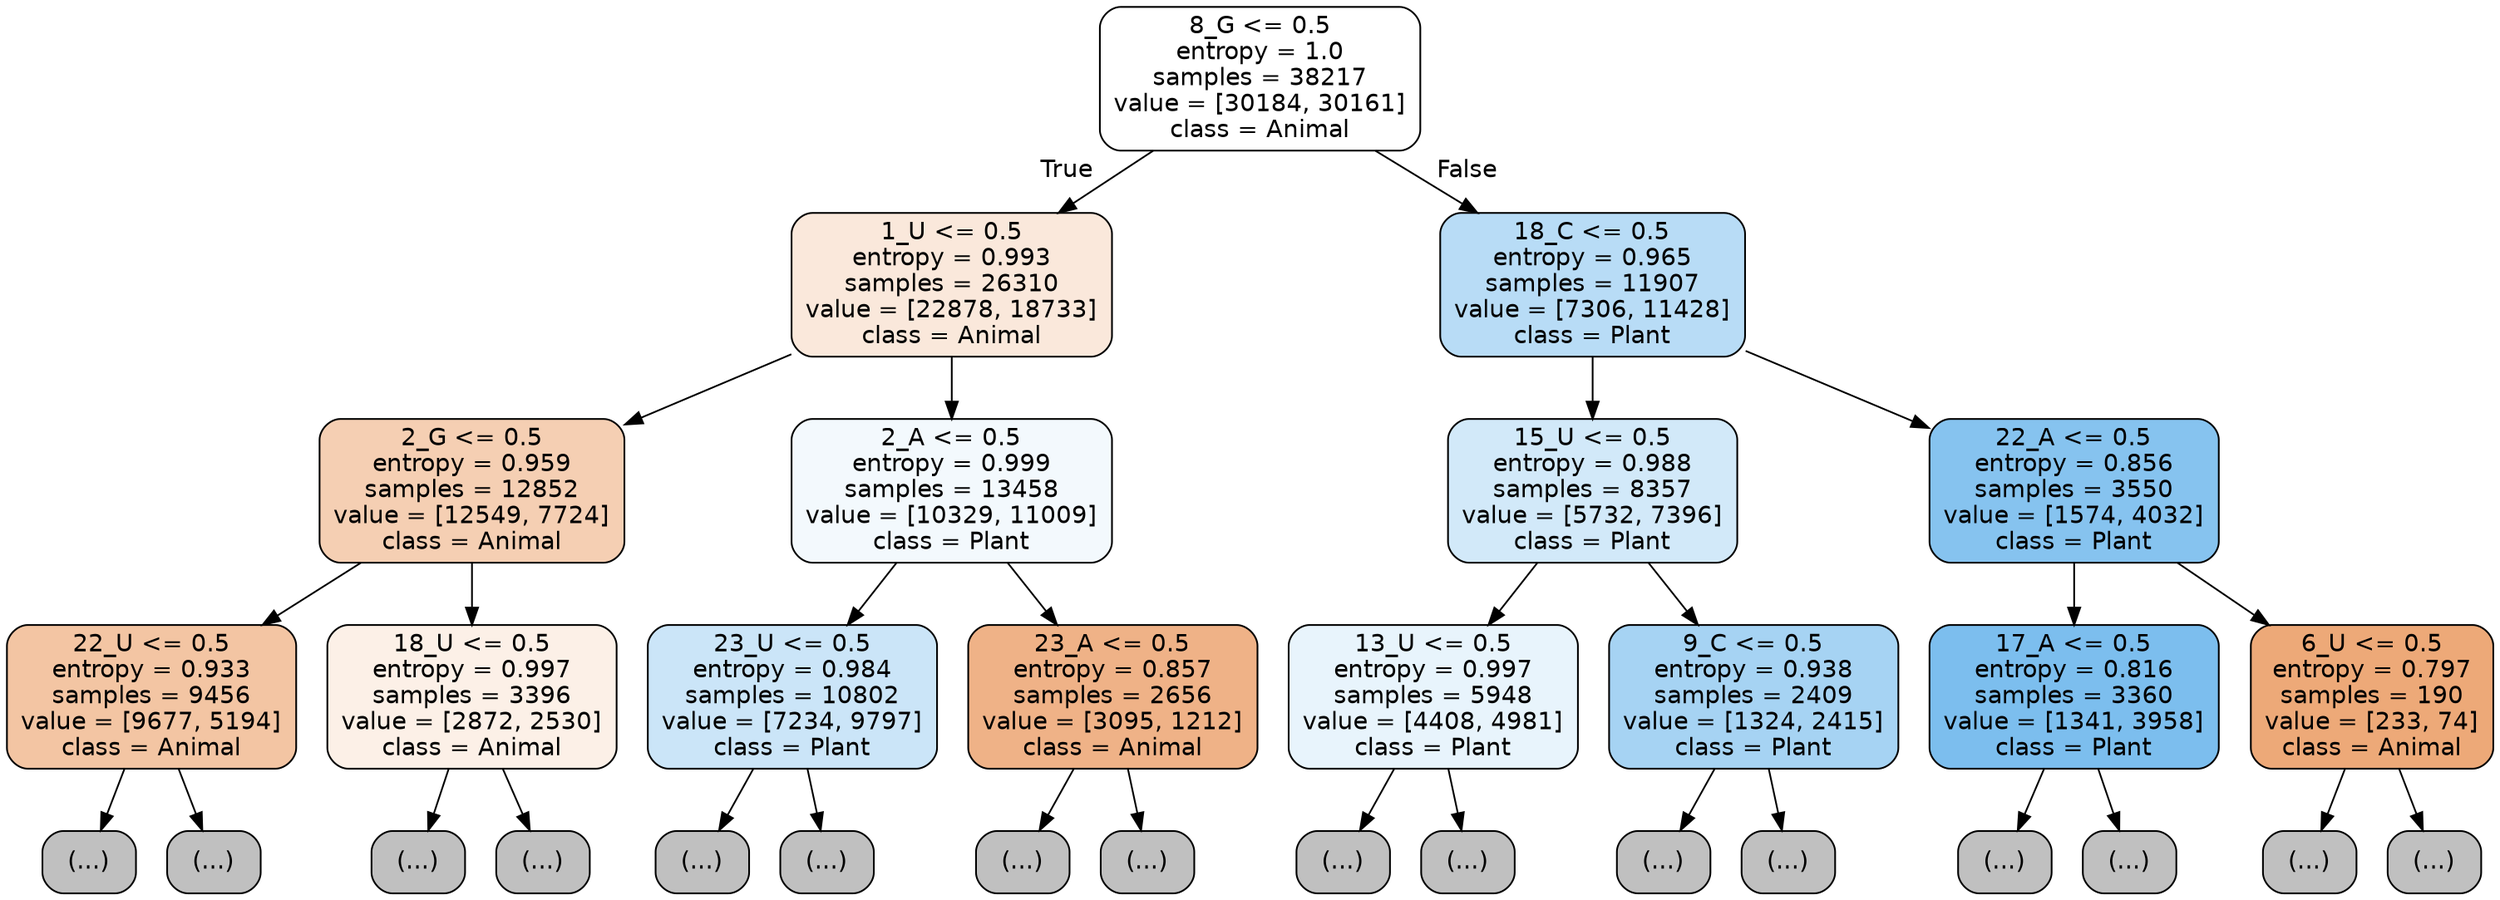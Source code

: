digraph Tree {
node [shape=box, style="filled, rounded", color="black", fontname="helvetica"] ;
edge [fontname="helvetica"] ;
0 [label="8_G <= 0.5\nentropy = 1.0\nsamples = 38217\nvalue = [30184, 30161]\nclass = Animal", fillcolor="#ffffff"] ;
1 [label="1_U <= 0.5\nentropy = 0.993\nsamples = 26310\nvalue = [22878, 18733]\nclass = Animal", fillcolor="#fae8db"] ;
0 -> 1 [labeldistance=2.5, labelangle=45, headlabel="True"] ;
2 [label="2_G <= 0.5\nentropy = 0.959\nsamples = 12852\nvalue = [12549, 7724]\nclass = Animal", fillcolor="#f5cfb3"] ;
1 -> 2 ;
3 [label="22_U <= 0.5\nentropy = 0.933\nsamples = 9456\nvalue = [9677, 5194]\nclass = Animal", fillcolor="#f3c5a3"] ;
2 -> 3 ;
4 [label="(...)", fillcolor="#C0C0C0"] ;
3 -> 4 ;
4507 [label="(...)", fillcolor="#C0C0C0"] ;
3 -> 4507 ;
5068 [label="18_U <= 0.5\nentropy = 0.997\nsamples = 3396\nvalue = [2872, 2530]\nclass = Animal", fillcolor="#fcf0e7"] ;
2 -> 5068 ;
5069 [label="(...)", fillcolor="#C0C0C0"] ;
5068 -> 5069 ;
6462 [label="(...)", fillcolor="#C0C0C0"] ;
5068 -> 6462 ;
6895 [label="2_A <= 0.5\nentropy = 0.999\nsamples = 13458\nvalue = [10329, 11009]\nclass = Plant", fillcolor="#f3f9fd"] ;
1 -> 6895 ;
6896 [label="23_U <= 0.5\nentropy = 0.984\nsamples = 10802\nvalue = [7234, 9797]\nclass = Plant", fillcolor="#cbe5f8"] ;
6895 -> 6896 ;
6897 [label="(...)", fillcolor="#C0C0C0"] ;
6896 -> 6897 ;
11000 [label="(...)", fillcolor="#C0C0C0"] ;
6896 -> 11000 ;
11161 [label="23_A <= 0.5\nentropy = 0.857\nsamples = 2656\nvalue = [3095, 1212]\nclass = Animal", fillcolor="#efb287"] ;
6895 -> 11161 ;
11162 [label="(...)", fillcolor="#C0C0C0"] ;
11161 -> 11162 ;
12151 [label="(...)", fillcolor="#C0C0C0"] ;
11161 -> 12151 ;
12202 [label="18_C <= 0.5\nentropy = 0.965\nsamples = 11907\nvalue = [7306, 11428]\nclass = Plant", fillcolor="#b8dcf6"] ;
0 -> 12202 [labeldistance=2.5, labelangle=-45, headlabel="False"] ;
12203 [label="15_U <= 0.5\nentropy = 0.988\nsamples = 8357\nvalue = [5732, 7396]\nclass = Plant", fillcolor="#d2e9f9"] ;
12202 -> 12203 ;
12204 [label="13_U <= 0.5\nentropy = 0.997\nsamples = 5948\nvalue = [4408, 4981]\nclass = Plant", fillcolor="#e8f4fc"] ;
12203 -> 12204 ;
12205 [label="(...)", fillcolor="#C0C0C0"] ;
12204 -> 12205 ;
14038 [label="(...)", fillcolor="#C0C0C0"] ;
12204 -> 14038 ;
14759 [label="9_C <= 0.5\nentropy = 0.938\nsamples = 2409\nvalue = [1324, 2415]\nclass = Plant", fillcolor="#a6d3f3"] ;
12203 -> 14759 ;
14760 [label="(...)", fillcolor="#C0C0C0"] ;
14759 -> 14760 ;
15503 [label="(...)", fillcolor="#C0C0C0"] ;
14759 -> 15503 ;
15696 [label="22_A <= 0.5\nentropy = 0.856\nsamples = 3550\nvalue = [1574, 4032]\nclass = Plant", fillcolor="#86c3ef"] ;
12202 -> 15696 ;
15697 [label="17_A <= 0.5\nentropy = 0.816\nsamples = 3360\nvalue = [1341, 3958]\nclass = Plant", fillcolor="#7cbeee"] ;
15696 -> 15697 ;
15698 [label="(...)", fillcolor="#C0C0C0"] ;
15697 -> 15698 ;
16395 [label="(...)", fillcolor="#C0C0C0"] ;
15697 -> 16395 ;
16612 [label="6_U <= 0.5\nentropy = 0.797\nsamples = 190\nvalue = [233, 74]\nclass = Animal", fillcolor="#eda978"] ;
15696 -> 16612 ;
16613 [label="(...)", fillcolor="#C0C0C0"] ;
16612 -> 16613 ;
16700 [label="(...)", fillcolor="#C0C0C0"] ;
16612 -> 16700 ;
}